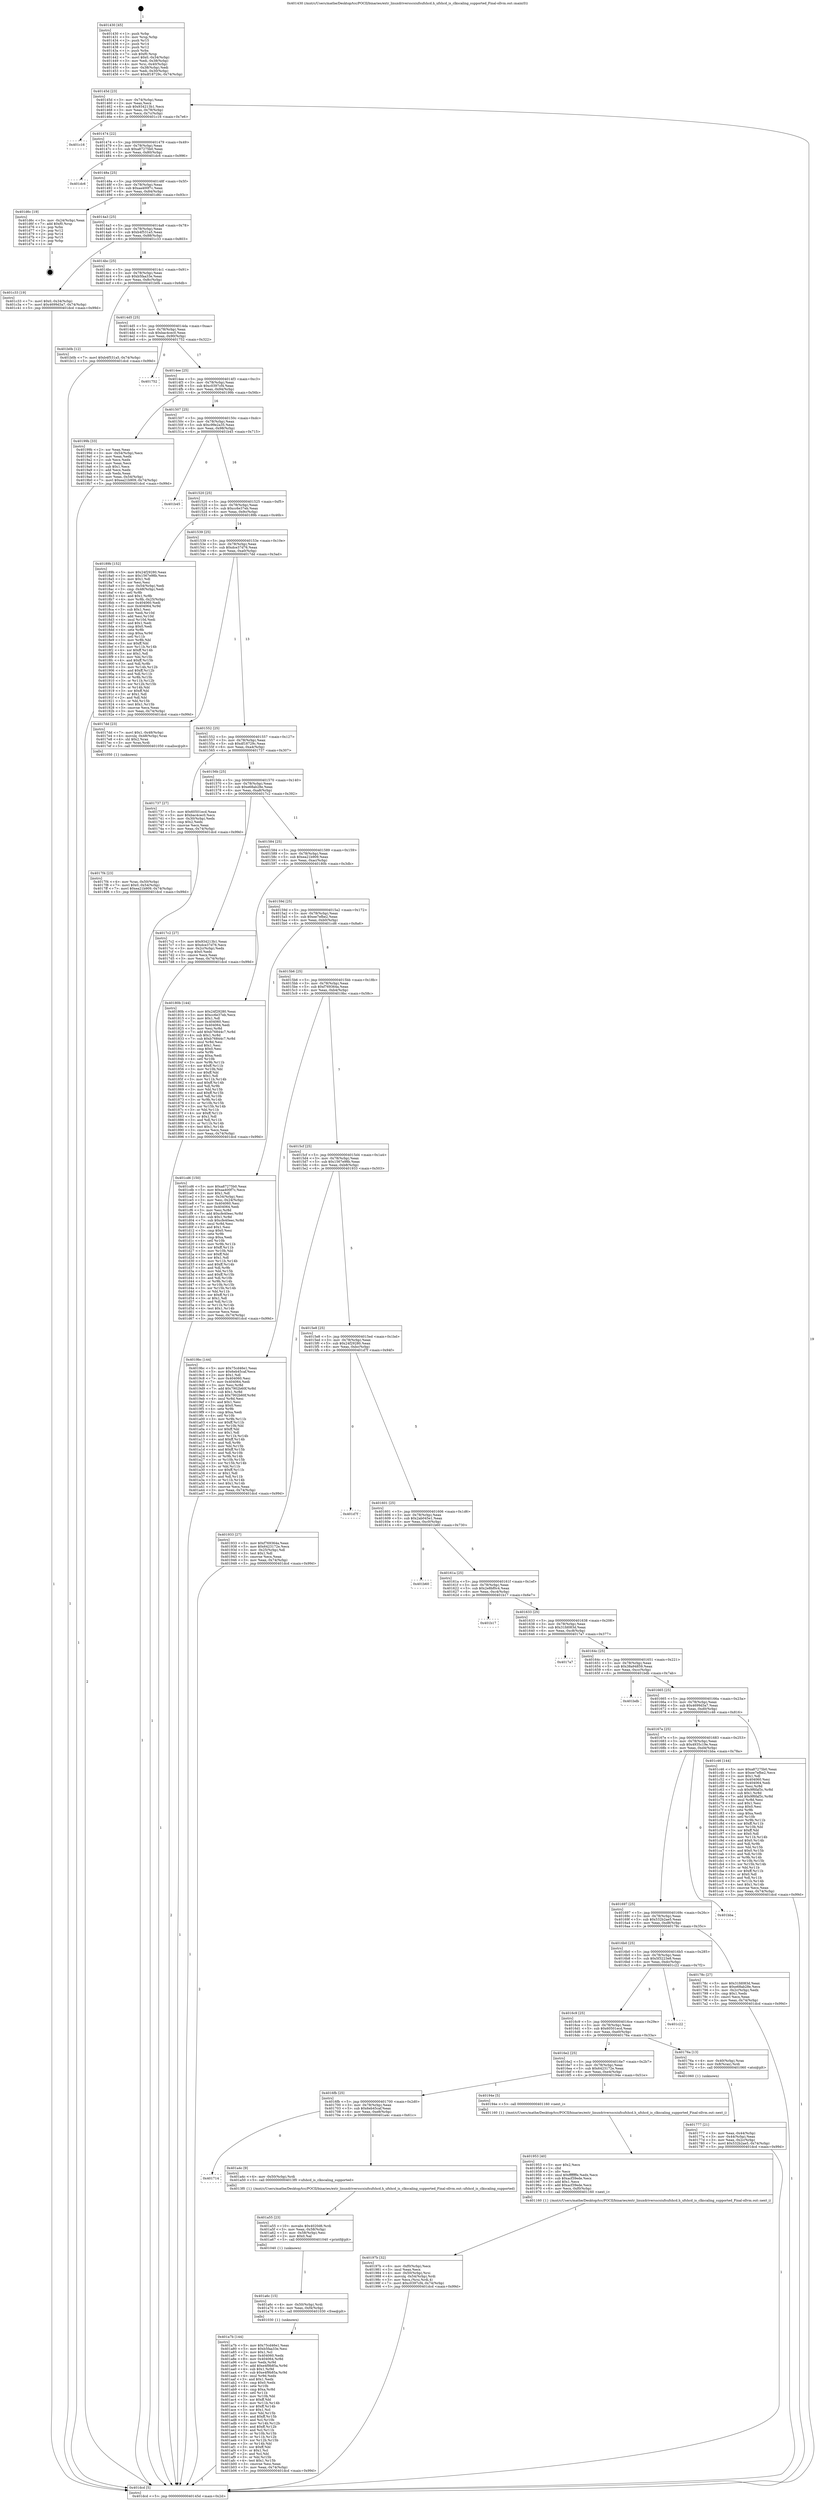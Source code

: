 digraph "0x401430" {
  label = "0x401430 (/mnt/c/Users/mathe/Desktop/tcc/POCII/binaries/extr_linuxdriversscsiufsufshcd.h_ufshcd_is_clkscaling_supported_Final-ollvm.out::main(0))"
  labelloc = "t"
  node[shape=record]

  Entry [label="",width=0.3,height=0.3,shape=circle,fillcolor=black,style=filled]
  "0x40145d" [label="{
     0x40145d [23]\l
     | [instrs]\l
     &nbsp;&nbsp;0x40145d \<+3\>: mov -0x74(%rbp),%eax\l
     &nbsp;&nbsp;0x401460 \<+2\>: mov %eax,%ecx\l
     &nbsp;&nbsp;0x401462 \<+6\>: sub $0x934213b1,%ecx\l
     &nbsp;&nbsp;0x401468 \<+3\>: mov %eax,-0x78(%rbp)\l
     &nbsp;&nbsp;0x40146b \<+3\>: mov %ecx,-0x7c(%rbp)\l
     &nbsp;&nbsp;0x40146e \<+6\>: je 0000000000401c16 \<main+0x7e6\>\l
  }"]
  "0x401c16" [label="{
     0x401c16\l
  }", style=dashed]
  "0x401474" [label="{
     0x401474 [22]\l
     | [instrs]\l
     &nbsp;&nbsp;0x401474 \<+5\>: jmp 0000000000401479 \<main+0x49\>\l
     &nbsp;&nbsp;0x401479 \<+3\>: mov -0x78(%rbp),%eax\l
     &nbsp;&nbsp;0x40147c \<+5\>: sub $0xa87275b0,%eax\l
     &nbsp;&nbsp;0x401481 \<+3\>: mov %eax,-0x80(%rbp)\l
     &nbsp;&nbsp;0x401484 \<+6\>: je 0000000000401dc6 \<main+0x996\>\l
  }"]
  Exit [label="",width=0.3,height=0.3,shape=circle,fillcolor=black,style=filled,peripheries=2]
  "0x401dc6" [label="{
     0x401dc6\l
  }", style=dashed]
  "0x40148a" [label="{
     0x40148a [25]\l
     | [instrs]\l
     &nbsp;&nbsp;0x40148a \<+5\>: jmp 000000000040148f \<main+0x5f\>\l
     &nbsp;&nbsp;0x40148f \<+3\>: mov -0x78(%rbp),%eax\l
     &nbsp;&nbsp;0x401492 \<+5\>: sub $0xaa400f7c,%eax\l
     &nbsp;&nbsp;0x401497 \<+6\>: mov %eax,-0x84(%rbp)\l
     &nbsp;&nbsp;0x40149d \<+6\>: je 0000000000401d6c \<main+0x93c\>\l
  }"]
  "0x401a7b" [label="{
     0x401a7b [144]\l
     | [instrs]\l
     &nbsp;&nbsp;0x401a7b \<+5\>: mov $0x75cd46e1,%eax\l
     &nbsp;&nbsp;0x401a80 \<+5\>: mov $0xb5faa33e,%esi\l
     &nbsp;&nbsp;0x401a85 \<+2\>: mov $0x1,%cl\l
     &nbsp;&nbsp;0x401a87 \<+7\>: mov 0x404060,%edx\l
     &nbsp;&nbsp;0x401a8e \<+8\>: mov 0x404064,%r8d\l
     &nbsp;&nbsp;0x401a96 \<+3\>: mov %edx,%r9d\l
     &nbsp;&nbsp;0x401a99 \<+7\>: add $0xe4f9b85a,%r9d\l
     &nbsp;&nbsp;0x401aa0 \<+4\>: sub $0x1,%r9d\l
     &nbsp;&nbsp;0x401aa4 \<+7\>: sub $0xe4f9b85a,%r9d\l
     &nbsp;&nbsp;0x401aab \<+4\>: imul %r9d,%edx\l
     &nbsp;&nbsp;0x401aaf \<+3\>: and $0x1,%edx\l
     &nbsp;&nbsp;0x401ab2 \<+3\>: cmp $0x0,%edx\l
     &nbsp;&nbsp;0x401ab5 \<+4\>: sete %r10b\l
     &nbsp;&nbsp;0x401ab9 \<+4\>: cmp $0xa,%r8d\l
     &nbsp;&nbsp;0x401abd \<+4\>: setl %r11b\l
     &nbsp;&nbsp;0x401ac1 \<+3\>: mov %r10b,%bl\l
     &nbsp;&nbsp;0x401ac4 \<+3\>: xor $0xff,%bl\l
     &nbsp;&nbsp;0x401ac7 \<+3\>: mov %r11b,%r14b\l
     &nbsp;&nbsp;0x401aca \<+4\>: xor $0xff,%r14b\l
     &nbsp;&nbsp;0x401ace \<+3\>: xor $0x1,%cl\l
     &nbsp;&nbsp;0x401ad1 \<+3\>: mov %bl,%r15b\l
     &nbsp;&nbsp;0x401ad4 \<+4\>: and $0xff,%r15b\l
     &nbsp;&nbsp;0x401ad8 \<+3\>: and %cl,%r10b\l
     &nbsp;&nbsp;0x401adb \<+3\>: mov %r14b,%r12b\l
     &nbsp;&nbsp;0x401ade \<+4\>: and $0xff,%r12b\l
     &nbsp;&nbsp;0x401ae2 \<+3\>: and %cl,%r11b\l
     &nbsp;&nbsp;0x401ae5 \<+3\>: or %r10b,%r15b\l
     &nbsp;&nbsp;0x401ae8 \<+3\>: or %r11b,%r12b\l
     &nbsp;&nbsp;0x401aeb \<+3\>: xor %r12b,%r15b\l
     &nbsp;&nbsp;0x401aee \<+3\>: or %r14b,%bl\l
     &nbsp;&nbsp;0x401af1 \<+3\>: xor $0xff,%bl\l
     &nbsp;&nbsp;0x401af4 \<+3\>: or $0x1,%cl\l
     &nbsp;&nbsp;0x401af7 \<+2\>: and %cl,%bl\l
     &nbsp;&nbsp;0x401af9 \<+3\>: or %bl,%r15b\l
     &nbsp;&nbsp;0x401afc \<+4\>: test $0x1,%r15b\l
     &nbsp;&nbsp;0x401b00 \<+3\>: cmovne %esi,%eax\l
     &nbsp;&nbsp;0x401b03 \<+3\>: mov %eax,-0x74(%rbp)\l
     &nbsp;&nbsp;0x401b06 \<+5\>: jmp 0000000000401dcd \<main+0x99d\>\l
  }"]
  "0x401d6c" [label="{
     0x401d6c [19]\l
     | [instrs]\l
     &nbsp;&nbsp;0x401d6c \<+3\>: mov -0x24(%rbp),%eax\l
     &nbsp;&nbsp;0x401d6f \<+7\>: add $0xf0,%rsp\l
     &nbsp;&nbsp;0x401d76 \<+1\>: pop %rbx\l
     &nbsp;&nbsp;0x401d77 \<+2\>: pop %r12\l
     &nbsp;&nbsp;0x401d79 \<+2\>: pop %r14\l
     &nbsp;&nbsp;0x401d7b \<+2\>: pop %r15\l
     &nbsp;&nbsp;0x401d7d \<+1\>: pop %rbp\l
     &nbsp;&nbsp;0x401d7e \<+1\>: ret\l
  }"]
  "0x4014a3" [label="{
     0x4014a3 [25]\l
     | [instrs]\l
     &nbsp;&nbsp;0x4014a3 \<+5\>: jmp 00000000004014a8 \<main+0x78\>\l
     &nbsp;&nbsp;0x4014a8 \<+3\>: mov -0x78(%rbp),%eax\l
     &nbsp;&nbsp;0x4014ab \<+5\>: sub $0xb4f531a5,%eax\l
     &nbsp;&nbsp;0x4014b0 \<+6\>: mov %eax,-0x88(%rbp)\l
     &nbsp;&nbsp;0x4014b6 \<+6\>: je 0000000000401c33 \<main+0x803\>\l
  }"]
  "0x401a6c" [label="{
     0x401a6c [15]\l
     | [instrs]\l
     &nbsp;&nbsp;0x401a6c \<+4\>: mov -0x50(%rbp),%rdi\l
     &nbsp;&nbsp;0x401a70 \<+6\>: mov %eax,-0xf4(%rbp)\l
     &nbsp;&nbsp;0x401a76 \<+5\>: call 0000000000401030 \<free@plt\>\l
     | [calls]\l
     &nbsp;&nbsp;0x401030 \{1\} (unknown)\l
  }"]
  "0x401c33" [label="{
     0x401c33 [19]\l
     | [instrs]\l
     &nbsp;&nbsp;0x401c33 \<+7\>: movl $0x0,-0x34(%rbp)\l
     &nbsp;&nbsp;0x401c3a \<+7\>: movl $0x4699d3a7,-0x74(%rbp)\l
     &nbsp;&nbsp;0x401c41 \<+5\>: jmp 0000000000401dcd \<main+0x99d\>\l
  }"]
  "0x4014bc" [label="{
     0x4014bc [25]\l
     | [instrs]\l
     &nbsp;&nbsp;0x4014bc \<+5\>: jmp 00000000004014c1 \<main+0x91\>\l
     &nbsp;&nbsp;0x4014c1 \<+3\>: mov -0x78(%rbp),%eax\l
     &nbsp;&nbsp;0x4014c4 \<+5\>: sub $0xb5faa33e,%eax\l
     &nbsp;&nbsp;0x4014c9 \<+6\>: mov %eax,-0x8c(%rbp)\l
     &nbsp;&nbsp;0x4014cf \<+6\>: je 0000000000401b0b \<main+0x6db\>\l
  }"]
  "0x401a55" [label="{
     0x401a55 [23]\l
     | [instrs]\l
     &nbsp;&nbsp;0x401a55 \<+10\>: movabs $0x4020d6,%rdi\l
     &nbsp;&nbsp;0x401a5f \<+3\>: mov %eax,-0x58(%rbp)\l
     &nbsp;&nbsp;0x401a62 \<+3\>: mov -0x58(%rbp),%esi\l
     &nbsp;&nbsp;0x401a65 \<+2\>: mov $0x0,%al\l
     &nbsp;&nbsp;0x401a67 \<+5\>: call 0000000000401040 \<printf@plt\>\l
     | [calls]\l
     &nbsp;&nbsp;0x401040 \{1\} (unknown)\l
  }"]
  "0x401b0b" [label="{
     0x401b0b [12]\l
     | [instrs]\l
     &nbsp;&nbsp;0x401b0b \<+7\>: movl $0xb4f531a5,-0x74(%rbp)\l
     &nbsp;&nbsp;0x401b12 \<+5\>: jmp 0000000000401dcd \<main+0x99d\>\l
  }"]
  "0x4014d5" [label="{
     0x4014d5 [25]\l
     | [instrs]\l
     &nbsp;&nbsp;0x4014d5 \<+5\>: jmp 00000000004014da \<main+0xaa\>\l
     &nbsp;&nbsp;0x4014da \<+3\>: mov -0x78(%rbp),%eax\l
     &nbsp;&nbsp;0x4014dd \<+5\>: sub $0xbac4cec0,%eax\l
     &nbsp;&nbsp;0x4014e2 \<+6\>: mov %eax,-0x90(%rbp)\l
     &nbsp;&nbsp;0x4014e8 \<+6\>: je 0000000000401752 \<main+0x322\>\l
  }"]
  "0x401714" [label="{
     0x401714\l
  }", style=dashed]
  "0x401752" [label="{
     0x401752\l
  }", style=dashed]
  "0x4014ee" [label="{
     0x4014ee [25]\l
     | [instrs]\l
     &nbsp;&nbsp;0x4014ee \<+5\>: jmp 00000000004014f3 \<main+0xc3\>\l
     &nbsp;&nbsp;0x4014f3 \<+3\>: mov -0x78(%rbp),%eax\l
     &nbsp;&nbsp;0x4014f6 \<+5\>: sub $0xc0397cf4,%eax\l
     &nbsp;&nbsp;0x4014fb \<+6\>: mov %eax,-0x94(%rbp)\l
     &nbsp;&nbsp;0x401501 \<+6\>: je 000000000040199b \<main+0x56b\>\l
  }"]
  "0x401a4c" [label="{
     0x401a4c [9]\l
     | [instrs]\l
     &nbsp;&nbsp;0x401a4c \<+4\>: mov -0x50(%rbp),%rdi\l
     &nbsp;&nbsp;0x401a50 \<+5\>: call 00000000004013f0 \<ufshcd_is_clkscaling_supported\>\l
     | [calls]\l
     &nbsp;&nbsp;0x4013f0 \{1\} (/mnt/c/Users/mathe/Desktop/tcc/POCII/binaries/extr_linuxdriversscsiufsufshcd.h_ufshcd_is_clkscaling_supported_Final-ollvm.out::ufshcd_is_clkscaling_supported)\l
  }"]
  "0x40199b" [label="{
     0x40199b [33]\l
     | [instrs]\l
     &nbsp;&nbsp;0x40199b \<+2\>: xor %eax,%eax\l
     &nbsp;&nbsp;0x40199d \<+3\>: mov -0x54(%rbp),%ecx\l
     &nbsp;&nbsp;0x4019a0 \<+2\>: mov %eax,%edx\l
     &nbsp;&nbsp;0x4019a2 \<+2\>: sub %ecx,%edx\l
     &nbsp;&nbsp;0x4019a4 \<+2\>: mov %eax,%ecx\l
     &nbsp;&nbsp;0x4019a6 \<+3\>: sub $0x1,%ecx\l
     &nbsp;&nbsp;0x4019a9 \<+2\>: add %ecx,%edx\l
     &nbsp;&nbsp;0x4019ab \<+2\>: sub %edx,%eax\l
     &nbsp;&nbsp;0x4019ad \<+3\>: mov %eax,-0x54(%rbp)\l
     &nbsp;&nbsp;0x4019b0 \<+7\>: movl $0xea21b909,-0x74(%rbp)\l
     &nbsp;&nbsp;0x4019b7 \<+5\>: jmp 0000000000401dcd \<main+0x99d\>\l
  }"]
  "0x401507" [label="{
     0x401507 [25]\l
     | [instrs]\l
     &nbsp;&nbsp;0x401507 \<+5\>: jmp 000000000040150c \<main+0xdc\>\l
     &nbsp;&nbsp;0x40150c \<+3\>: mov -0x78(%rbp),%eax\l
     &nbsp;&nbsp;0x40150f \<+5\>: sub $0xc99e2a35,%eax\l
     &nbsp;&nbsp;0x401514 \<+6\>: mov %eax,-0x98(%rbp)\l
     &nbsp;&nbsp;0x40151a \<+6\>: je 0000000000401b45 \<main+0x715\>\l
  }"]
  "0x40197b" [label="{
     0x40197b [32]\l
     | [instrs]\l
     &nbsp;&nbsp;0x40197b \<+6\>: mov -0xf0(%rbp),%ecx\l
     &nbsp;&nbsp;0x401981 \<+3\>: imul %eax,%ecx\l
     &nbsp;&nbsp;0x401984 \<+4\>: mov -0x50(%rbp),%rsi\l
     &nbsp;&nbsp;0x401988 \<+4\>: movslq -0x54(%rbp),%rdi\l
     &nbsp;&nbsp;0x40198c \<+3\>: mov %ecx,(%rsi,%rdi,4)\l
     &nbsp;&nbsp;0x40198f \<+7\>: movl $0xc0397cf4,-0x74(%rbp)\l
     &nbsp;&nbsp;0x401996 \<+5\>: jmp 0000000000401dcd \<main+0x99d\>\l
  }"]
  "0x401b45" [label="{
     0x401b45\l
  }", style=dashed]
  "0x401520" [label="{
     0x401520 [25]\l
     | [instrs]\l
     &nbsp;&nbsp;0x401520 \<+5\>: jmp 0000000000401525 \<main+0xf5\>\l
     &nbsp;&nbsp;0x401525 \<+3\>: mov -0x78(%rbp),%eax\l
     &nbsp;&nbsp;0x401528 \<+5\>: sub $0xcc6e37eb,%eax\l
     &nbsp;&nbsp;0x40152d \<+6\>: mov %eax,-0x9c(%rbp)\l
     &nbsp;&nbsp;0x401533 \<+6\>: je 000000000040189b \<main+0x46b\>\l
  }"]
  "0x401953" [label="{
     0x401953 [40]\l
     | [instrs]\l
     &nbsp;&nbsp;0x401953 \<+5\>: mov $0x2,%ecx\l
     &nbsp;&nbsp;0x401958 \<+1\>: cltd\l
     &nbsp;&nbsp;0x401959 \<+2\>: idiv %ecx\l
     &nbsp;&nbsp;0x40195b \<+6\>: imul $0xfffffffe,%edx,%ecx\l
     &nbsp;&nbsp;0x401961 \<+6\>: sub $0xacf39ede,%ecx\l
     &nbsp;&nbsp;0x401967 \<+3\>: add $0x1,%ecx\l
     &nbsp;&nbsp;0x40196a \<+6\>: add $0xacf39ede,%ecx\l
     &nbsp;&nbsp;0x401970 \<+6\>: mov %ecx,-0xf0(%rbp)\l
     &nbsp;&nbsp;0x401976 \<+5\>: call 0000000000401160 \<next_i\>\l
     | [calls]\l
     &nbsp;&nbsp;0x401160 \{1\} (/mnt/c/Users/mathe/Desktop/tcc/POCII/binaries/extr_linuxdriversscsiufsufshcd.h_ufshcd_is_clkscaling_supported_Final-ollvm.out::next_i)\l
  }"]
  "0x40189b" [label="{
     0x40189b [152]\l
     | [instrs]\l
     &nbsp;&nbsp;0x40189b \<+5\>: mov $0x24f29280,%eax\l
     &nbsp;&nbsp;0x4018a0 \<+5\>: mov $0x1567e98b,%ecx\l
     &nbsp;&nbsp;0x4018a5 \<+2\>: mov $0x1,%dl\l
     &nbsp;&nbsp;0x4018a7 \<+2\>: xor %esi,%esi\l
     &nbsp;&nbsp;0x4018a9 \<+3\>: mov -0x54(%rbp),%edi\l
     &nbsp;&nbsp;0x4018ac \<+3\>: cmp -0x48(%rbp),%edi\l
     &nbsp;&nbsp;0x4018af \<+4\>: setl %r8b\l
     &nbsp;&nbsp;0x4018b3 \<+4\>: and $0x1,%r8b\l
     &nbsp;&nbsp;0x4018b7 \<+4\>: mov %r8b,-0x25(%rbp)\l
     &nbsp;&nbsp;0x4018bb \<+7\>: mov 0x404060,%edi\l
     &nbsp;&nbsp;0x4018c2 \<+8\>: mov 0x404064,%r9d\l
     &nbsp;&nbsp;0x4018ca \<+3\>: sub $0x1,%esi\l
     &nbsp;&nbsp;0x4018cd \<+3\>: mov %edi,%r10d\l
     &nbsp;&nbsp;0x4018d0 \<+3\>: add %esi,%r10d\l
     &nbsp;&nbsp;0x4018d3 \<+4\>: imul %r10d,%edi\l
     &nbsp;&nbsp;0x4018d7 \<+3\>: and $0x1,%edi\l
     &nbsp;&nbsp;0x4018da \<+3\>: cmp $0x0,%edi\l
     &nbsp;&nbsp;0x4018dd \<+4\>: sete %r8b\l
     &nbsp;&nbsp;0x4018e1 \<+4\>: cmp $0xa,%r9d\l
     &nbsp;&nbsp;0x4018e5 \<+4\>: setl %r11b\l
     &nbsp;&nbsp;0x4018e9 \<+3\>: mov %r8b,%bl\l
     &nbsp;&nbsp;0x4018ec \<+3\>: xor $0xff,%bl\l
     &nbsp;&nbsp;0x4018ef \<+3\>: mov %r11b,%r14b\l
     &nbsp;&nbsp;0x4018f2 \<+4\>: xor $0xff,%r14b\l
     &nbsp;&nbsp;0x4018f6 \<+3\>: xor $0x1,%dl\l
     &nbsp;&nbsp;0x4018f9 \<+3\>: mov %bl,%r15b\l
     &nbsp;&nbsp;0x4018fc \<+4\>: and $0xff,%r15b\l
     &nbsp;&nbsp;0x401900 \<+3\>: and %dl,%r8b\l
     &nbsp;&nbsp;0x401903 \<+3\>: mov %r14b,%r12b\l
     &nbsp;&nbsp;0x401906 \<+4\>: and $0xff,%r12b\l
     &nbsp;&nbsp;0x40190a \<+3\>: and %dl,%r11b\l
     &nbsp;&nbsp;0x40190d \<+3\>: or %r8b,%r15b\l
     &nbsp;&nbsp;0x401910 \<+3\>: or %r11b,%r12b\l
     &nbsp;&nbsp;0x401913 \<+3\>: xor %r12b,%r15b\l
     &nbsp;&nbsp;0x401916 \<+3\>: or %r14b,%bl\l
     &nbsp;&nbsp;0x401919 \<+3\>: xor $0xff,%bl\l
     &nbsp;&nbsp;0x40191c \<+3\>: or $0x1,%dl\l
     &nbsp;&nbsp;0x40191f \<+2\>: and %dl,%bl\l
     &nbsp;&nbsp;0x401921 \<+3\>: or %bl,%r15b\l
     &nbsp;&nbsp;0x401924 \<+4\>: test $0x1,%r15b\l
     &nbsp;&nbsp;0x401928 \<+3\>: cmovne %ecx,%eax\l
     &nbsp;&nbsp;0x40192b \<+3\>: mov %eax,-0x74(%rbp)\l
     &nbsp;&nbsp;0x40192e \<+5\>: jmp 0000000000401dcd \<main+0x99d\>\l
  }"]
  "0x401539" [label="{
     0x401539 [25]\l
     | [instrs]\l
     &nbsp;&nbsp;0x401539 \<+5\>: jmp 000000000040153e \<main+0x10e\>\l
     &nbsp;&nbsp;0x40153e \<+3\>: mov -0x78(%rbp),%eax\l
     &nbsp;&nbsp;0x401541 \<+5\>: sub $0xdce37d76,%eax\l
     &nbsp;&nbsp;0x401546 \<+6\>: mov %eax,-0xa0(%rbp)\l
     &nbsp;&nbsp;0x40154c \<+6\>: je 00000000004017dd \<main+0x3ad\>\l
  }"]
  "0x4016fb" [label="{
     0x4016fb [25]\l
     | [instrs]\l
     &nbsp;&nbsp;0x4016fb \<+5\>: jmp 0000000000401700 \<main+0x2d0\>\l
     &nbsp;&nbsp;0x401700 \<+3\>: mov -0x78(%rbp),%eax\l
     &nbsp;&nbsp;0x401703 \<+5\>: sub $0x6eb45caf,%eax\l
     &nbsp;&nbsp;0x401708 \<+6\>: mov %eax,-0xe8(%rbp)\l
     &nbsp;&nbsp;0x40170e \<+6\>: je 0000000000401a4c \<main+0x61c\>\l
  }"]
  "0x4017dd" [label="{
     0x4017dd [23]\l
     | [instrs]\l
     &nbsp;&nbsp;0x4017dd \<+7\>: movl $0x1,-0x48(%rbp)\l
     &nbsp;&nbsp;0x4017e4 \<+4\>: movslq -0x48(%rbp),%rax\l
     &nbsp;&nbsp;0x4017e8 \<+4\>: shl $0x2,%rax\l
     &nbsp;&nbsp;0x4017ec \<+3\>: mov %rax,%rdi\l
     &nbsp;&nbsp;0x4017ef \<+5\>: call 0000000000401050 \<malloc@plt\>\l
     | [calls]\l
     &nbsp;&nbsp;0x401050 \{1\} (unknown)\l
  }"]
  "0x401552" [label="{
     0x401552 [25]\l
     | [instrs]\l
     &nbsp;&nbsp;0x401552 \<+5\>: jmp 0000000000401557 \<main+0x127\>\l
     &nbsp;&nbsp;0x401557 \<+3\>: mov -0x78(%rbp),%eax\l
     &nbsp;&nbsp;0x40155a \<+5\>: sub $0xdf18729c,%eax\l
     &nbsp;&nbsp;0x40155f \<+6\>: mov %eax,-0xa4(%rbp)\l
     &nbsp;&nbsp;0x401565 \<+6\>: je 0000000000401737 \<main+0x307\>\l
  }"]
  "0x40194e" [label="{
     0x40194e [5]\l
     | [instrs]\l
     &nbsp;&nbsp;0x40194e \<+5\>: call 0000000000401160 \<next_i\>\l
     | [calls]\l
     &nbsp;&nbsp;0x401160 \{1\} (/mnt/c/Users/mathe/Desktop/tcc/POCII/binaries/extr_linuxdriversscsiufsufshcd.h_ufshcd_is_clkscaling_supported_Final-ollvm.out::next_i)\l
  }"]
  "0x401737" [label="{
     0x401737 [27]\l
     | [instrs]\l
     &nbsp;&nbsp;0x401737 \<+5\>: mov $0x60501ecd,%eax\l
     &nbsp;&nbsp;0x40173c \<+5\>: mov $0xbac4cec0,%ecx\l
     &nbsp;&nbsp;0x401741 \<+3\>: mov -0x30(%rbp),%edx\l
     &nbsp;&nbsp;0x401744 \<+3\>: cmp $0x2,%edx\l
     &nbsp;&nbsp;0x401747 \<+3\>: cmovne %ecx,%eax\l
     &nbsp;&nbsp;0x40174a \<+3\>: mov %eax,-0x74(%rbp)\l
     &nbsp;&nbsp;0x40174d \<+5\>: jmp 0000000000401dcd \<main+0x99d\>\l
  }"]
  "0x40156b" [label="{
     0x40156b [25]\l
     | [instrs]\l
     &nbsp;&nbsp;0x40156b \<+5\>: jmp 0000000000401570 \<main+0x140\>\l
     &nbsp;&nbsp;0x401570 \<+3\>: mov -0x78(%rbp),%eax\l
     &nbsp;&nbsp;0x401573 \<+5\>: sub $0xe68ab28e,%eax\l
     &nbsp;&nbsp;0x401578 \<+6\>: mov %eax,-0xa8(%rbp)\l
     &nbsp;&nbsp;0x40157e \<+6\>: je 00000000004017c2 \<main+0x392\>\l
  }"]
  "0x401dcd" [label="{
     0x401dcd [5]\l
     | [instrs]\l
     &nbsp;&nbsp;0x401dcd \<+5\>: jmp 000000000040145d \<main+0x2d\>\l
  }"]
  "0x401430" [label="{
     0x401430 [45]\l
     | [instrs]\l
     &nbsp;&nbsp;0x401430 \<+1\>: push %rbp\l
     &nbsp;&nbsp;0x401431 \<+3\>: mov %rsp,%rbp\l
     &nbsp;&nbsp;0x401434 \<+2\>: push %r15\l
     &nbsp;&nbsp;0x401436 \<+2\>: push %r14\l
     &nbsp;&nbsp;0x401438 \<+2\>: push %r12\l
     &nbsp;&nbsp;0x40143a \<+1\>: push %rbx\l
     &nbsp;&nbsp;0x40143b \<+7\>: sub $0xf0,%rsp\l
     &nbsp;&nbsp;0x401442 \<+7\>: movl $0x0,-0x34(%rbp)\l
     &nbsp;&nbsp;0x401449 \<+3\>: mov %edi,-0x38(%rbp)\l
     &nbsp;&nbsp;0x40144c \<+4\>: mov %rsi,-0x40(%rbp)\l
     &nbsp;&nbsp;0x401450 \<+3\>: mov -0x38(%rbp),%edi\l
     &nbsp;&nbsp;0x401453 \<+3\>: mov %edi,-0x30(%rbp)\l
     &nbsp;&nbsp;0x401456 \<+7\>: movl $0xdf18729c,-0x74(%rbp)\l
  }"]
  "0x4017f4" [label="{
     0x4017f4 [23]\l
     | [instrs]\l
     &nbsp;&nbsp;0x4017f4 \<+4\>: mov %rax,-0x50(%rbp)\l
     &nbsp;&nbsp;0x4017f8 \<+7\>: movl $0x0,-0x54(%rbp)\l
     &nbsp;&nbsp;0x4017ff \<+7\>: movl $0xea21b909,-0x74(%rbp)\l
     &nbsp;&nbsp;0x401806 \<+5\>: jmp 0000000000401dcd \<main+0x99d\>\l
  }"]
  "0x4017c2" [label="{
     0x4017c2 [27]\l
     | [instrs]\l
     &nbsp;&nbsp;0x4017c2 \<+5\>: mov $0x934213b1,%eax\l
     &nbsp;&nbsp;0x4017c7 \<+5\>: mov $0xdce37d76,%ecx\l
     &nbsp;&nbsp;0x4017cc \<+3\>: mov -0x2c(%rbp),%edx\l
     &nbsp;&nbsp;0x4017cf \<+3\>: cmp $0x0,%edx\l
     &nbsp;&nbsp;0x4017d2 \<+3\>: cmove %ecx,%eax\l
     &nbsp;&nbsp;0x4017d5 \<+3\>: mov %eax,-0x74(%rbp)\l
     &nbsp;&nbsp;0x4017d8 \<+5\>: jmp 0000000000401dcd \<main+0x99d\>\l
  }"]
  "0x401584" [label="{
     0x401584 [25]\l
     | [instrs]\l
     &nbsp;&nbsp;0x401584 \<+5\>: jmp 0000000000401589 \<main+0x159\>\l
     &nbsp;&nbsp;0x401589 \<+3\>: mov -0x78(%rbp),%eax\l
     &nbsp;&nbsp;0x40158c \<+5\>: sub $0xea21b909,%eax\l
     &nbsp;&nbsp;0x401591 \<+6\>: mov %eax,-0xac(%rbp)\l
     &nbsp;&nbsp;0x401597 \<+6\>: je 000000000040180b \<main+0x3db\>\l
  }"]
  "0x401777" [label="{
     0x401777 [21]\l
     | [instrs]\l
     &nbsp;&nbsp;0x401777 \<+3\>: mov %eax,-0x44(%rbp)\l
     &nbsp;&nbsp;0x40177a \<+3\>: mov -0x44(%rbp),%eax\l
     &nbsp;&nbsp;0x40177d \<+3\>: mov %eax,-0x2c(%rbp)\l
     &nbsp;&nbsp;0x401780 \<+7\>: movl $0x532b2ae5,-0x74(%rbp)\l
     &nbsp;&nbsp;0x401787 \<+5\>: jmp 0000000000401dcd \<main+0x99d\>\l
  }"]
  "0x40180b" [label="{
     0x40180b [144]\l
     | [instrs]\l
     &nbsp;&nbsp;0x40180b \<+5\>: mov $0x24f29280,%eax\l
     &nbsp;&nbsp;0x401810 \<+5\>: mov $0xcc6e37eb,%ecx\l
     &nbsp;&nbsp;0x401815 \<+2\>: mov $0x1,%dl\l
     &nbsp;&nbsp;0x401817 \<+7\>: mov 0x404060,%esi\l
     &nbsp;&nbsp;0x40181e \<+7\>: mov 0x404064,%edi\l
     &nbsp;&nbsp;0x401825 \<+3\>: mov %esi,%r8d\l
     &nbsp;&nbsp;0x401828 \<+7\>: add $0xb76844c7,%r8d\l
     &nbsp;&nbsp;0x40182f \<+4\>: sub $0x1,%r8d\l
     &nbsp;&nbsp;0x401833 \<+7\>: sub $0xb76844c7,%r8d\l
     &nbsp;&nbsp;0x40183a \<+4\>: imul %r8d,%esi\l
     &nbsp;&nbsp;0x40183e \<+3\>: and $0x1,%esi\l
     &nbsp;&nbsp;0x401841 \<+3\>: cmp $0x0,%esi\l
     &nbsp;&nbsp;0x401844 \<+4\>: sete %r9b\l
     &nbsp;&nbsp;0x401848 \<+3\>: cmp $0xa,%edi\l
     &nbsp;&nbsp;0x40184b \<+4\>: setl %r10b\l
     &nbsp;&nbsp;0x40184f \<+3\>: mov %r9b,%r11b\l
     &nbsp;&nbsp;0x401852 \<+4\>: xor $0xff,%r11b\l
     &nbsp;&nbsp;0x401856 \<+3\>: mov %r10b,%bl\l
     &nbsp;&nbsp;0x401859 \<+3\>: xor $0xff,%bl\l
     &nbsp;&nbsp;0x40185c \<+3\>: xor $0x1,%dl\l
     &nbsp;&nbsp;0x40185f \<+3\>: mov %r11b,%r14b\l
     &nbsp;&nbsp;0x401862 \<+4\>: and $0xff,%r14b\l
     &nbsp;&nbsp;0x401866 \<+3\>: and %dl,%r9b\l
     &nbsp;&nbsp;0x401869 \<+3\>: mov %bl,%r15b\l
     &nbsp;&nbsp;0x40186c \<+4\>: and $0xff,%r15b\l
     &nbsp;&nbsp;0x401870 \<+3\>: and %dl,%r10b\l
     &nbsp;&nbsp;0x401873 \<+3\>: or %r9b,%r14b\l
     &nbsp;&nbsp;0x401876 \<+3\>: or %r10b,%r15b\l
     &nbsp;&nbsp;0x401879 \<+3\>: xor %r15b,%r14b\l
     &nbsp;&nbsp;0x40187c \<+3\>: or %bl,%r11b\l
     &nbsp;&nbsp;0x40187f \<+4\>: xor $0xff,%r11b\l
     &nbsp;&nbsp;0x401883 \<+3\>: or $0x1,%dl\l
     &nbsp;&nbsp;0x401886 \<+3\>: and %dl,%r11b\l
     &nbsp;&nbsp;0x401889 \<+3\>: or %r11b,%r14b\l
     &nbsp;&nbsp;0x40188c \<+4\>: test $0x1,%r14b\l
     &nbsp;&nbsp;0x401890 \<+3\>: cmovne %ecx,%eax\l
     &nbsp;&nbsp;0x401893 \<+3\>: mov %eax,-0x74(%rbp)\l
     &nbsp;&nbsp;0x401896 \<+5\>: jmp 0000000000401dcd \<main+0x99d\>\l
  }"]
  "0x40159d" [label="{
     0x40159d [25]\l
     | [instrs]\l
     &nbsp;&nbsp;0x40159d \<+5\>: jmp 00000000004015a2 \<main+0x172\>\l
     &nbsp;&nbsp;0x4015a2 \<+3\>: mov -0x78(%rbp),%eax\l
     &nbsp;&nbsp;0x4015a5 \<+5\>: sub $0xee7efbe2,%eax\l
     &nbsp;&nbsp;0x4015aa \<+6\>: mov %eax,-0xb0(%rbp)\l
     &nbsp;&nbsp;0x4015b0 \<+6\>: je 0000000000401cd6 \<main+0x8a6\>\l
  }"]
  "0x4016e2" [label="{
     0x4016e2 [25]\l
     | [instrs]\l
     &nbsp;&nbsp;0x4016e2 \<+5\>: jmp 00000000004016e7 \<main+0x2b7\>\l
     &nbsp;&nbsp;0x4016e7 \<+3\>: mov -0x78(%rbp),%eax\l
     &nbsp;&nbsp;0x4016ea \<+5\>: sub $0x6423172e,%eax\l
     &nbsp;&nbsp;0x4016ef \<+6\>: mov %eax,-0xe4(%rbp)\l
     &nbsp;&nbsp;0x4016f5 \<+6\>: je 000000000040194e \<main+0x51e\>\l
  }"]
  "0x401cd6" [label="{
     0x401cd6 [150]\l
     | [instrs]\l
     &nbsp;&nbsp;0x401cd6 \<+5\>: mov $0xa87275b0,%eax\l
     &nbsp;&nbsp;0x401cdb \<+5\>: mov $0xaa400f7c,%ecx\l
     &nbsp;&nbsp;0x401ce0 \<+2\>: mov $0x1,%dl\l
     &nbsp;&nbsp;0x401ce2 \<+3\>: mov -0x34(%rbp),%esi\l
     &nbsp;&nbsp;0x401ce5 \<+3\>: mov %esi,-0x24(%rbp)\l
     &nbsp;&nbsp;0x401ce8 \<+7\>: mov 0x404060,%esi\l
     &nbsp;&nbsp;0x401cef \<+7\>: mov 0x404064,%edi\l
     &nbsp;&nbsp;0x401cf6 \<+3\>: mov %esi,%r8d\l
     &nbsp;&nbsp;0x401cf9 \<+7\>: add $0xcfe40eec,%r8d\l
     &nbsp;&nbsp;0x401d00 \<+4\>: sub $0x1,%r8d\l
     &nbsp;&nbsp;0x401d04 \<+7\>: sub $0xcfe40eec,%r8d\l
     &nbsp;&nbsp;0x401d0b \<+4\>: imul %r8d,%esi\l
     &nbsp;&nbsp;0x401d0f \<+3\>: and $0x1,%esi\l
     &nbsp;&nbsp;0x401d12 \<+3\>: cmp $0x0,%esi\l
     &nbsp;&nbsp;0x401d15 \<+4\>: sete %r9b\l
     &nbsp;&nbsp;0x401d19 \<+3\>: cmp $0xa,%edi\l
     &nbsp;&nbsp;0x401d1c \<+4\>: setl %r10b\l
     &nbsp;&nbsp;0x401d20 \<+3\>: mov %r9b,%r11b\l
     &nbsp;&nbsp;0x401d23 \<+4\>: xor $0xff,%r11b\l
     &nbsp;&nbsp;0x401d27 \<+3\>: mov %r10b,%bl\l
     &nbsp;&nbsp;0x401d2a \<+3\>: xor $0xff,%bl\l
     &nbsp;&nbsp;0x401d2d \<+3\>: xor $0x1,%dl\l
     &nbsp;&nbsp;0x401d30 \<+3\>: mov %r11b,%r14b\l
     &nbsp;&nbsp;0x401d33 \<+4\>: and $0xff,%r14b\l
     &nbsp;&nbsp;0x401d37 \<+3\>: and %dl,%r9b\l
     &nbsp;&nbsp;0x401d3a \<+3\>: mov %bl,%r15b\l
     &nbsp;&nbsp;0x401d3d \<+4\>: and $0xff,%r15b\l
     &nbsp;&nbsp;0x401d41 \<+3\>: and %dl,%r10b\l
     &nbsp;&nbsp;0x401d44 \<+3\>: or %r9b,%r14b\l
     &nbsp;&nbsp;0x401d47 \<+3\>: or %r10b,%r15b\l
     &nbsp;&nbsp;0x401d4a \<+3\>: xor %r15b,%r14b\l
     &nbsp;&nbsp;0x401d4d \<+3\>: or %bl,%r11b\l
     &nbsp;&nbsp;0x401d50 \<+4\>: xor $0xff,%r11b\l
     &nbsp;&nbsp;0x401d54 \<+3\>: or $0x1,%dl\l
     &nbsp;&nbsp;0x401d57 \<+3\>: and %dl,%r11b\l
     &nbsp;&nbsp;0x401d5a \<+3\>: or %r11b,%r14b\l
     &nbsp;&nbsp;0x401d5d \<+4\>: test $0x1,%r14b\l
     &nbsp;&nbsp;0x401d61 \<+3\>: cmovne %ecx,%eax\l
     &nbsp;&nbsp;0x401d64 \<+3\>: mov %eax,-0x74(%rbp)\l
     &nbsp;&nbsp;0x401d67 \<+5\>: jmp 0000000000401dcd \<main+0x99d\>\l
  }"]
  "0x4015b6" [label="{
     0x4015b6 [25]\l
     | [instrs]\l
     &nbsp;&nbsp;0x4015b6 \<+5\>: jmp 00000000004015bb \<main+0x18b\>\l
     &nbsp;&nbsp;0x4015bb \<+3\>: mov -0x78(%rbp),%eax\l
     &nbsp;&nbsp;0x4015be \<+5\>: sub $0xf769364a,%eax\l
     &nbsp;&nbsp;0x4015c3 \<+6\>: mov %eax,-0xb4(%rbp)\l
     &nbsp;&nbsp;0x4015c9 \<+6\>: je 00000000004019bc \<main+0x58c\>\l
  }"]
  "0x40176a" [label="{
     0x40176a [13]\l
     | [instrs]\l
     &nbsp;&nbsp;0x40176a \<+4\>: mov -0x40(%rbp),%rax\l
     &nbsp;&nbsp;0x40176e \<+4\>: mov 0x8(%rax),%rdi\l
     &nbsp;&nbsp;0x401772 \<+5\>: call 0000000000401060 \<atoi@plt\>\l
     | [calls]\l
     &nbsp;&nbsp;0x401060 \{1\} (unknown)\l
  }"]
  "0x4019bc" [label="{
     0x4019bc [144]\l
     | [instrs]\l
     &nbsp;&nbsp;0x4019bc \<+5\>: mov $0x75cd46e1,%eax\l
     &nbsp;&nbsp;0x4019c1 \<+5\>: mov $0x6eb45caf,%ecx\l
     &nbsp;&nbsp;0x4019c6 \<+2\>: mov $0x1,%dl\l
     &nbsp;&nbsp;0x4019c8 \<+7\>: mov 0x404060,%esi\l
     &nbsp;&nbsp;0x4019cf \<+7\>: mov 0x404064,%edi\l
     &nbsp;&nbsp;0x4019d6 \<+3\>: mov %esi,%r8d\l
     &nbsp;&nbsp;0x4019d9 \<+7\>: add $0x7902b60f,%r8d\l
     &nbsp;&nbsp;0x4019e0 \<+4\>: sub $0x1,%r8d\l
     &nbsp;&nbsp;0x4019e4 \<+7\>: sub $0x7902b60f,%r8d\l
     &nbsp;&nbsp;0x4019eb \<+4\>: imul %r8d,%esi\l
     &nbsp;&nbsp;0x4019ef \<+3\>: and $0x1,%esi\l
     &nbsp;&nbsp;0x4019f2 \<+3\>: cmp $0x0,%esi\l
     &nbsp;&nbsp;0x4019f5 \<+4\>: sete %r9b\l
     &nbsp;&nbsp;0x4019f9 \<+3\>: cmp $0xa,%edi\l
     &nbsp;&nbsp;0x4019fc \<+4\>: setl %r10b\l
     &nbsp;&nbsp;0x401a00 \<+3\>: mov %r9b,%r11b\l
     &nbsp;&nbsp;0x401a03 \<+4\>: xor $0xff,%r11b\l
     &nbsp;&nbsp;0x401a07 \<+3\>: mov %r10b,%bl\l
     &nbsp;&nbsp;0x401a0a \<+3\>: xor $0xff,%bl\l
     &nbsp;&nbsp;0x401a0d \<+3\>: xor $0x1,%dl\l
     &nbsp;&nbsp;0x401a10 \<+3\>: mov %r11b,%r14b\l
     &nbsp;&nbsp;0x401a13 \<+4\>: and $0xff,%r14b\l
     &nbsp;&nbsp;0x401a17 \<+3\>: and %dl,%r9b\l
     &nbsp;&nbsp;0x401a1a \<+3\>: mov %bl,%r15b\l
     &nbsp;&nbsp;0x401a1d \<+4\>: and $0xff,%r15b\l
     &nbsp;&nbsp;0x401a21 \<+3\>: and %dl,%r10b\l
     &nbsp;&nbsp;0x401a24 \<+3\>: or %r9b,%r14b\l
     &nbsp;&nbsp;0x401a27 \<+3\>: or %r10b,%r15b\l
     &nbsp;&nbsp;0x401a2a \<+3\>: xor %r15b,%r14b\l
     &nbsp;&nbsp;0x401a2d \<+3\>: or %bl,%r11b\l
     &nbsp;&nbsp;0x401a30 \<+4\>: xor $0xff,%r11b\l
     &nbsp;&nbsp;0x401a34 \<+3\>: or $0x1,%dl\l
     &nbsp;&nbsp;0x401a37 \<+3\>: and %dl,%r11b\l
     &nbsp;&nbsp;0x401a3a \<+3\>: or %r11b,%r14b\l
     &nbsp;&nbsp;0x401a3d \<+4\>: test $0x1,%r14b\l
     &nbsp;&nbsp;0x401a41 \<+3\>: cmovne %ecx,%eax\l
     &nbsp;&nbsp;0x401a44 \<+3\>: mov %eax,-0x74(%rbp)\l
     &nbsp;&nbsp;0x401a47 \<+5\>: jmp 0000000000401dcd \<main+0x99d\>\l
  }"]
  "0x4015cf" [label="{
     0x4015cf [25]\l
     | [instrs]\l
     &nbsp;&nbsp;0x4015cf \<+5\>: jmp 00000000004015d4 \<main+0x1a4\>\l
     &nbsp;&nbsp;0x4015d4 \<+3\>: mov -0x78(%rbp),%eax\l
     &nbsp;&nbsp;0x4015d7 \<+5\>: sub $0x1567e98b,%eax\l
     &nbsp;&nbsp;0x4015dc \<+6\>: mov %eax,-0xb8(%rbp)\l
     &nbsp;&nbsp;0x4015e2 \<+6\>: je 0000000000401933 \<main+0x503\>\l
  }"]
  "0x4016c9" [label="{
     0x4016c9 [25]\l
     | [instrs]\l
     &nbsp;&nbsp;0x4016c9 \<+5\>: jmp 00000000004016ce \<main+0x29e\>\l
     &nbsp;&nbsp;0x4016ce \<+3\>: mov -0x78(%rbp),%eax\l
     &nbsp;&nbsp;0x4016d1 \<+5\>: sub $0x60501ecd,%eax\l
     &nbsp;&nbsp;0x4016d6 \<+6\>: mov %eax,-0xe0(%rbp)\l
     &nbsp;&nbsp;0x4016dc \<+6\>: je 000000000040176a \<main+0x33a\>\l
  }"]
  "0x401933" [label="{
     0x401933 [27]\l
     | [instrs]\l
     &nbsp;&nbsp;0x401933 \<+5\>: mov $0xf769364a,%eax\l
     &nbsp;&nbsp;0x401938 \<+5\>: mov $0x6423172e,%ecx\l
     &nbsp;&nbsp;0x40193d \<+3\>: mov -0x25(%rbp),%dl\l
     &nbsp;&nbsp;0x401940 \<+3\>: test $0x1,%dl\l
     &nbsp;&nbsp;0x401943 \<+3\>: cmovne %ecx,%eax\l
     &nbsp;&nbsp;0x401946 \<+3\>: mov %eax,-0x74(%rbp)\l
     &nbsp;&nbsp;0x401949 \<+5\>: jmp 0000000000401dcd \<main+0x99d\>\l
  }"]
  "0x4015e8" [label="{
     0x4015e8 [25]\l
     | [instrs]\l
     &nbsp;&nbsp;0x4015e8 \<+5\>: jmp 00000000004015ed \<main+0x1bd\>\l
     &nbsp;&nbsp;0x4015ed \<+3\>: mov -0x78(%rbp),%eax\l
     &nbsp;&nbsp;0x4015f0 \<+5\>: sub $0x24f29280,%eax\l
     &nbsp;&nbsp;0x4015f5 \<+6\>: mov %eax,-0xbc(%rbp)\l
     &nbsp;&nbsp;0x4015fb \<+6\>: je 0000000000401d7f \<main+0x94f\>\l
  }"]
  "0x401c22" [label="{
     0x401c22\l
  }", style=dashed]
  "0x401d7f" [label="{
     0x401d7f\l
  }", style=dashed]
  "0x401601" [label="{
     0x401601 [25]\l
     | [instrs]\l
     &nbsp;&nbsp;0x401601 \<+5\>: jmp 0000000000401606 \<main+0x1d6\>\l
     &nbsp;&nbsp;0x401606 \<+3\>: mov -0x78(%rbp),%eax\l
     &nbsp;&nbsp;0x401609 \<+5\>: sub $0x2ab045e1,%eax\l
     &nbsp;&nbsp;0x40160e \<+6\>: mov %eax,-0xc0(%rbp)\l
     &nbsp;&nbsp;0x401614 \<+6\>: je 0000000000401b60 \<main+0x730\>\l
  }"]
  "0x4016b0" [label="{
     0x4016b0 [25]\l
     | [instrs]\l
     &nbsp;&nbsp;0x4016b0 \<+5\>: jmp 00000000004016b5 \<main+0x285\>\l
     &nbsp;&nbsp;0x4016b5 \<+3\>: mov -0x78(%rbp),%eax\l
     &nbsp;&nbsp;0x4016b8 \<+5\>: sub $0x5f3223e8,%eax\l
     &nbsp;&nbsp;0x4016bd \<+6\>: mov %eax,-0xdc(%rbp)\l
     &nbsp;&nbsp;0x4016c3 \<+6\>: je 0000000000401c22 \<main+0x7f2\>\l
  }"]
  "0x401b60" [label="{
     0x401b60\l
  }", style=dashed]
  "0x40161a" [label="{
     0x40161a [25]\l
     | [instrs]\l
     &nbsp;&nbsp;0x40161a \<+5\>: jmp 000000000040161f \<main+0x1ef\>\l
     &nbsp;&nbsp;0x40161f \<+3\>: mov -0x78(%rbp),%eax\l
     &nbsp;&nbsp;0x401622 \<+5\>: sub $0x2e8bf0c4,%eax\l
     &nbsp;&nbsp;0x401627 \<+6\>: mov %eax,-0xc4(%rbp)\l
     &nbsp;&nbsp;0x40162d \<+6\>: je 0000000000401b17 \<main+0x6e7\>\l
  }"]
  "0x40178c" [label="{
     0x40178c [27]\l
     | [instrs]\l
     &nbsp;&nbsp;0x40178c \<+5\>: mov $0x31fd083d,%eax\l
     &nbsp;&nbsp;0x401791 \<+5\>: mov $0xe68ab28e,%ecx\l
     &nbsp;&nbsp;0x401796 \<+3\>: mov -0x2c(%rbp),%edx\l
     &nbsp;&nbsp;0x401799 \<+3\>: cmp $0x1,%edx\l
     &nbsp;&nbsp;0x40179c \<+3\>: cmovl %ecx,%eax\l
     &nbsp;&nbsp;0x40179f \<+3\>: mov %eax,-0x74(%rbp)\l
     &nbsp;&nbsp;0x4017a2 \<+5\>: jmp 0000000000401dcd \<main+0x99d\>\l
  }"]
  "0x401b17" [label="{
     0x401b17\l
  }", style=dashed]
  "0x401633" [label="{
     0x401633 [25]\l
     | [instrs]\l
     &nbsp;&nbsp;0x401633 \<+5\>: jmp 0000000000401638 \<main+0x208\>\l
     &nbsp;&nbsp;0x401638 \<+3\>: mov -0x78(%rbp),%eax\l
     &nbsp;&nbsp;0x40163b \<+5\>: sub $0x31fd083d,%eax\l
     &nbsp;&nbsp;0x401640 \<+6\>: mov %eax,-0xc8(%rbp)\l
     &nbsp;&nbsp;0x401646 \<+6\>: je 00000000004017a7 \<main+0x377\>\l
  }"]
  "0x401697" [label="{
     0x401697 [25]\l
     | [instrs]\l
     &nbsp;&nbsp;0x401697 \<+5\>: jmp 000000000040169c \<main+0x26c\>\l
     &nbsp;&nbsp;0x40169c \<+3\>: mov -0x78(%rbp),%eax\l
     &nbsp;&nbsp;0x40169f \<+5\>: sub $0x532b2ae5,%eax\l
     &nbsp;&nbsp;0x4016a4 \<+6\>: mov %eax,-0xd8(%rbp)\l
     &nbsp;&nbsp;0x4016aa \<+6\>: je 000000000040178c \<main+0x35c\>\l
  }"]
  "0x4017a7" [label="{
     0x4017a7\l
  }", style=dashed]
  "0x40164c" [label="{
     0x40164c [25]\l
     | [instrs]\l
     &nbsp;&nbsp;0x40164c \<+5\>: jmp 0000000000401651 \<main+0x221\>\l
     &nbsp;&nbsp;0x401651 \<+3\>: mov -0x78(%rbp),%eax\l
     &nbsp;&nbsp;0x401654 \<+5\>: sub $0x38a94859,%eax\l
     &nbsp;&nbsp;0x401659 \<+6\>: mov %eax,-0xcc(%rbp)\l
     &nbsp;&nbsp;0x40165f \<+6\>: je 0000000000401bdb \<main+0x7ab\>\l
  }"]
  "0x401bba" [label="{
     0x401bba\l
  }", style=dashed]
  "0x401bdb" [label="{
     0x401bdb\l
  }", style=dashed]
  "0x401665" [label="{
     0x401665 [25]\l
     | [instrs]\l
     &nbsp;&nbsp;0x401665 \<+5\>: jmp 000000000040166a \<main+0x23a\>\l
     &nbsp;&nbsp;0x40166a \<+3\>: mov -0x78(%rbp),%eax\l
     &nbsp;&nbsp;0x40166d \<+5\>: sub $0x4699d3a7,%eax\l
     &nbsp;&nbsp;0x401672 \<+6\>: mov %eax,-0xd0(%rbp)\l
     &nbsp;&nbsp;0x401678 \<+6\>: je 0000000000401c46 \<main+0x816\>\l
  }"]
  "0x40167e" [label="{
     0x40167e [25]\l
     | [instrs]\l
     &nbsp;&nbsp;0x40167e \<+5\>: jmp 0000000000401683 \<main+0x253\>\l
     &nbsp;&nbsp;0x401683 \<+3\>: mov -0x78(%rbp),%eax\l
     &nbsp;&nbsp;0x401686 \<+5\>: sub $0x4935c19e,%eax\l
     &nbsp;&nbsp;0x40168b \<+6\>: mov %eax,-0xd4(%rbp)\l
     &nbsp;&nbsp;0x401691 \<+6\>: je 0000000000401bba \<main+0x78a\>\l
  }"]
  "0x401c46" [label="{
     0x401c46 [144]\l
     | [instrs]\l
     &nbsp;&nbsp;0x401c46 \<+5\>: mov $0xa87275b0,%eax\l
     &nbsp;&nbsp;0x401c4b \<+5\>: mov $0xee7efbe2,%ecx\l
     &nbsp;&nbsp;0x401c50 \<+2\>: mov $0x1,%dl\l
     &nbsp;&nbsp;0x401c52 \<+7\>: mov 0x404060,%esi\l
     &nbsp;&nbsp;0x401c59 \<+7\>: mov 0x404064,%edi\l
     &nbsp;&nbsp;0x401c60 \<+3\>: mov %esi,%r8d\l
     &nbsp;&nbsp;0x401c63 \<+7\>: sub $0x9f6faf3c,%r8d\l
     &nbsp;&nbsp;0x401c6a \<+4\>: sub $0x1,%r8d\l
     &nbsp;&nbsp;0x401c6e \<+7\>: add $0x9f6faf3c,%r8d\l
     &nbsp;&nbsp;0x401c75 \<+4\>: imul %r8d,%esi\l
     &nbsp;&nbsp;0x401c79 \<+3\>: and $0x1,%esi\l
     &nbsp;&nbsp;0x401c7c \<+3\>: cmp $0x0,%esi\l
     &nbsp;&nbsp;0x401c7f \<+4\>: sete %r9b\l
     &nbsp;&nbsp;0x401c83 \<+3\>: cmp $0xa,%edi\l
     &nbsp;&nbsp;0x401c86 \<+4\>: setl %r10b\l
     &nbsp;&nbsp;0x401c8a \<+3\>: mov %r9b,%r11b\l
     &nbsp;&nbsp;0x401c8d \<+4\>: xor $0xff,%r11b\l
     &nbsp;&nbsp;0x401c91 \<+3\>: mov %r10b,%bl\l
     &nbsp;&nbsp;0x401c94 \<+3\>: xor $0xff,%bl\l
     &nbsp;&nbsp;0x401c97 \<+3\>: xor $0x0,%dl\l
     &nbsp;&nbsp;0x401c9a \<+3\>: mov %r11b,%r14b\l
     &nbsp;&nbsp;0x401c9d \<+4\>: and $0x0,%r14b\l
     &nbsp;&nbsp;0x401ca1 \<+3\>: and %dl,%r9b\l
     &nbsp;&nbsp;0x401ca4 \<+3\>: mov %bl,%r15b\l
     &nbsp;&nbsp;0x401ca7 \<+4\>: and $0x0,%r15b\l
     &nbsp;&nbsp;0x401cab \<+3\>: and %dl,%r10b\l
     &nbsp;&nbsp;0x401cae \<+3\>: or %r9b,%r14b\l
     &nbsp;&nbsp;0x401cb1 \<+3\>: or %r10b,%r15b\l
     &nbsp;&nbsp;0x401cb4 \<+3\>: xor %r15b,%r14b\l
     &nbsp;&nbsp;0x401cb7 \<+3\>: or %bl,%r11b\l
     &nbsp;&nbsp;0x401cba \<+4\>: xor $0xff,%r11b\l
     &nbsp;&nbsp;0x401cbe \<+3\>: or $0x0,%dl\l
     &nbsp;&nbsp;0x401cc1 \<+3\>: and %dl,%r11b\l
     &nbsp;&nbsp;0x401cc4 \<+3\>: or %r11b,%r14b\l
     &nbsp;&nbsp;0x401cc7 \<+4\>: test $0x1,%r14b\l
     &nbsp;&nbsp;0x401ccb \<+3\>: cmovne %ecx,%eax\l
     &nbsp;&nbsp;0x401cce \<+3\>: mov %eax,-0x74(%rbp)\l
     &nbsp;&nbsp;0x401cd1 \<+5\>: jmp 0000000000401dcd \<main+0x99d\>\l
  }"]
  Entry -> "0x401430" [label=" 1"]
  "0x40145d" -> "0x401c16" [label=" 0"]
  "0x40145d" -> "0x401474" [label=" 20"]
  "0x401d6c" -> Exit [label=" 1"]
  "0x401474" -> "0x401dc6" [label=" 0"]
  "0x401474" -> "0x40148a" [label=" 20"]
  "0x401cd6" -> "0x401dcd" [label=" 1"]
  "0x40148a" -> "0x401d6c" [label=" 1"]
  "0x40148a" -> "0x4014a3" [label=" 19"]
  "0x401c46" -> "0x401dcd" [label=" 1"]
  "0x4014a3" -> "0x401c33" [label=" 1"]
  "0x4014a3" -> "0x4014bc" [label=" 18"]
  "0x401c33" -> "0x401dcd" [label=" 1"]
  "0x4014bc" -> "0x401b0b" [label=" 1"]
  "0x4014bc" -> "0x4014d5" [label=" 17"]
  "0x401b0b" -> "0x401dcd" [label=" 1"]
  "0x4014d5" -> "0x401752" [label=" 0"]
  "0x4014d5" -> "0x4014ee" [label=" 17"]
  "0x401a7b" -> "0x401dcd" [label=" 1"]
  "0x4014ee" -> "0x40199b" [label=" 1"]
  "0x4014ee" -> "0x401507" [label=" 16"]
  "0x401a6c" -> "0x401a7b" [label=" 1"]
  "0x401507" -> "0x401b45" [label=" 0"]
  "0x401507" -> "0x401520" [label=" 16"]
  "0x401a4c" -> "0x401a55" [label=" 1"]
  "0x401520" -> "0x40189b" [label=" 2"]
  "0x401520" -> "0x401539" [label=" 14"]
  "0x4016fb" -> "0x401714" [label=" 0"]
  "0x401539" -> "0x4017dd" [label=" 1"]
  "0x401539" -> "0x401552" [label=" 13"]
  "0x4016fb" -> "0x401a4c" [label=" 1"]
  "0x401552" -> "0x401737" [label=" 1"]
  "0x401552" -> "0x40156b" [label=" 12"]
  "0x401737" -> "0x401dcd" [label=" 1"]
  "0x401430" -> "0x40145d" [label=" 1"]
  "0x401dcd" -> "0x40145d" [label=" 19"]
  "0x401a55" -> "0x401a6c" [label=" 1"]
  "0x40156b" -> "0x4017c2" [label=" 1"]
  "0x40156b" -> "0x401584" [label=" 11"]
  "0x40199b" -> "0x401dcd" [label=" 1"]
  "0x401584" -> "0x40180b" [label=" 2"]
  "0x401584" -> "0x40159d" [label=" 9"]
  "0x40197b" -> "0x401dcd" [label=" 1"]
  "0x40159d" -> "0x401cd6" [label=" 1"]
  "0x40159d" -> "0x4015b6" [label=" 8"]
  "0x401953" -> "0x40197b" [label=" 1"]
  "0x4015b6" -> "0x4019bc" [label=" 1"]
  "0x4015b6" -> "0x4015cf" [label=" 7"]
  "0x40194e" -> "0x401953" [label=" 1"]
  "0x4015cf" -> "0x401933" [label=" 2"]
  "0x4015cf" -> "0x4015e8" [label=" 5"]
  "0x4016e2" -> "0x40194e" [label=" 1"]
  "0x4015e8" -> "0x401d7f" [label=" 0"]
  "0x4015e8" -> "0x401601" [label=" 5"]
  "0x4019bc" -> "0x401dcd" [label=" 1"]
  "0x401601" -> "0x401b60" [label=" 0"]
  "0x401601" -> "0x40161a" [label=" 5"]
  "0x40189b" -> "0x401dcd" [label=" 2"]
  "0x40161a" -> "0x401b17" [label=" 0"]
  "0x40161a" -> "0x401633" [label=" 5"]
  "0x40180b" -> "0x401dcd" [label=" 2"]
  "0x401633" -> "0x4017a7" [label=" 0"]
  "0x401633" -> "0x40164c" [label=" 5"]
  "0x4017dd" -> "0x4017f4" [label=" 1"]
  "0x40164c" -> "0x401bdb" [label=" 0"]
  "0x40164c" -> "0x401665" [label=" 5"]
  "0x4017c2" -> "0x401dcd" [label=" 1"]
  "0x401665" -> "0x401c46" [label=" 1"]
  "0x401665" -> "0x40167e" [label=" 4"]
  "0x40178c" -> "0x401dcd" [label=" 1"]
  "0x40167e" -> "0x401bba" [label=" 0"]
  "0x40167e" -> "0x401697" [label=" 4"]
  "0x4017f4" -> "0x401dcd" [label=" 1"]
  "0x401697" -> "0x40178c" [label=" 1"]
  "0x401697" -> "0x4016b0" [label=" 3"]
  "0x401933" -> "0x401dcd" [label=" 2"]
  "0x4016b0" -> "0x401c22" [label=" 0"]
  "0x4016b0" -> "0x4016c9" [label=" 3"]
  "0x4016e2" -> "0x4016fb" [label=" 1"]
  "0x4016c9" -> "0x40176a" [label=" 1"]
  "0x4016c9" -> "0x4016e2" [label=" 2"]
  "0x40176a" -> "0x401777" [label=" 1"]
  "0x401777" -> "0x401dcd" [label=" 1"]
}
